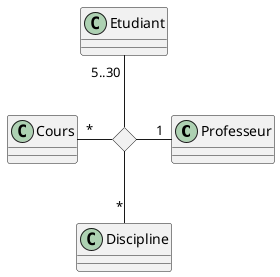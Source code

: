 @startuml

class Professeur

class Discipline

class Cours

class Etudiant

<> diamond 

Discipline "*" -up- diamond
Cours "*" -right- diamond
Etudiant "5..30" -down- diamond
Professeur "1" -left- diamond

@enduml
